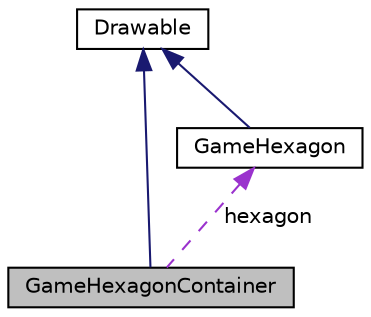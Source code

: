 digraph "GameHexagonContainer"
{
  edge [fontname="Helvetica",fontsize="10",labelfontname="Helvetica",labelfontsize="10"];
  node [fontname="Helvetica",fontsize="10",shape=record];
  Node4 [label="GameHexagonContainer",height=0.2,width=0.4,color="black", fillcolor="grey75", style="filled", fontcolor="black"];
  Node5 -> Node4 [dir="back",color="midnightblue",fontsize="10",style="solid",fontname="Helvetica"];
  Node5 [label="Drawable",height=0.2,width=0.4,color="black", fillcolor="white", style="filled",URL="$interfaceru_1_1litun_1_1unitingtwist_1_1_drawable.html",tooltip="Created by Litun on 09.04.2016. "];
  Node6 -> Node4 [dir="back",color="darkorchid3",fontsize="10",style="dashed",label=" hexagon" ,fontname="Helvetica"];
  Node6 [label="GameHexagon",height=0.2,width=0.4,color="black", fillcolor="white", style="filled",URL="$classru_1_1litun_1_1unitingtwist_1_1_game_hexagon.html",tooltip="Created by Litun on 09.04.2016. "];
  Node5 -> Node6 [dir="back",color="midnightblue",fontsize="10",style="solid",fontname="Helvetica"];
}
